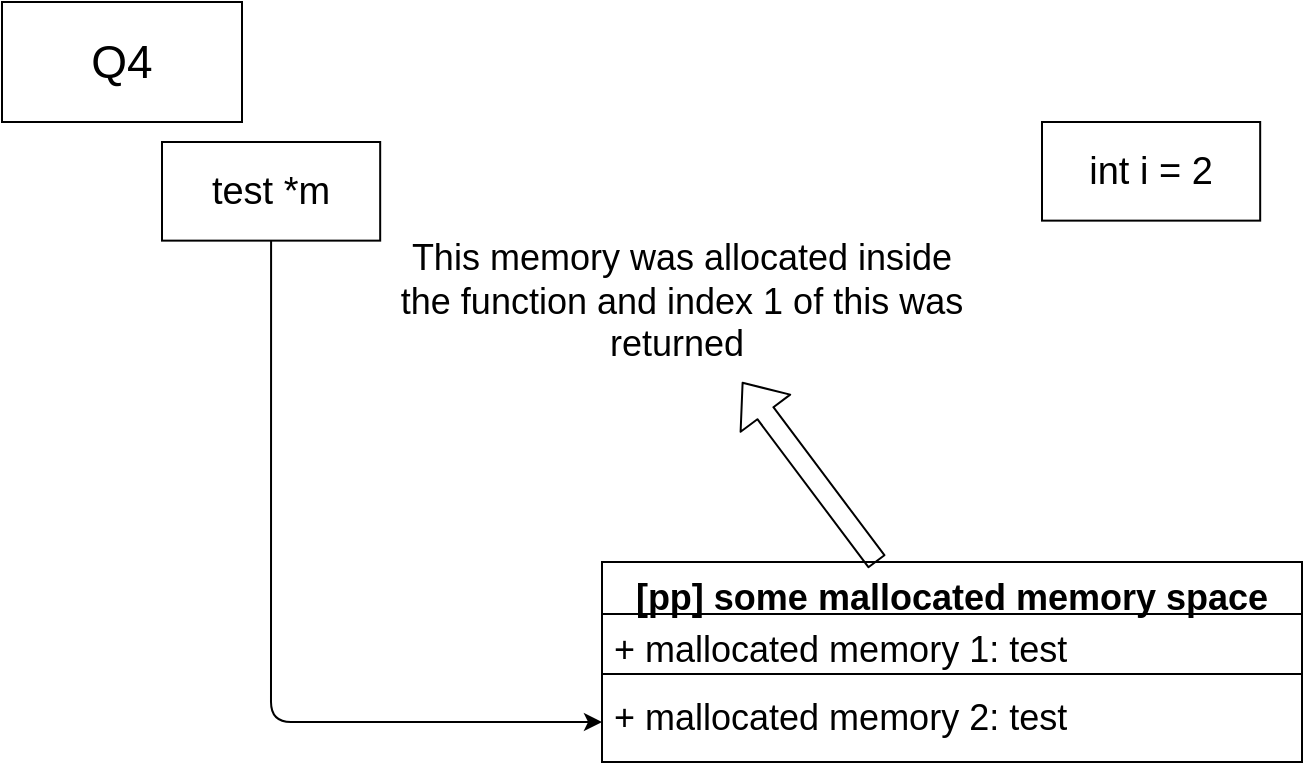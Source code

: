 <mxfile>
    <diagram name="Page-1" id="L8r9Zjeezmi3RW0B7Bdv">
        <mxGraphModel dx="1018" dy="719" grid="1" gridSize="10" guides="1" tooltips="1" connect="1" arrows="1" fold="1" page="1" pageScale="1" pageWidth="850" pageHeight="1100" math="0" shadow="0">
            <root>
                <mxCell id="0"/>
                <mxCell id="1" parent="0"/>
                <mxCell id="__goKBwlj-ygq2IXHNIL-1" value="test *m" style="rounded=0;whiteSpace=wrap;html=1;fontSize=19;" parent="1" vertex="1">
                    <mxGeometry x="120" y="110" width="109.091" height="49.322" as="geometry"/>
                </mxCell>
                <mxCell id="2" value="int i = 2" style="rounded=0;whiteSpace=wrap;html=1;fontSize=19;" parent="1" vertex="1">
                    <mxGeometry x="560" y="100" width="109.091" height="49.322" as="geometry"/>
                </mxCell>
                <mxCell id="3" value="[pp] some mallocated memory space" style="swimlane;fontStyle=1;align=center;verticalAlign=top;childLayout=stackLayout;horizontal=1;startSize=26;horizontalStack=0;resizeParent=1;resizeParentMax=0;resizeLast=0;collapsible=1;marginBottom=0;fontSize=18;" parent="1" vertex="1">
                    <mxGeometry x="340" y="320" width="350" height="100" as="geometry"/>
                </mxCell>
                <mxCell id="4" value="+ mallocated memory 1: test" style="text;strokeColor=none;fillColor=none;align=left;verticalAlign=top;spacingLeft=4;spacingRight=4;overflow=hidden;rotatable=0;points=[[0,0.5],[1,0.5]];portConstraint=eastwest;fontSize=18;" parent="3" vertex="1">
                    <mxGeometry y="26" width="350" height="26" as="geometry"/>
                </mxCell>
                <mxCell id="5" value="" style="line;strokeWidth=1;fillColor=none;align=left;verticalAlign=middle;spacingTop=-1;spacingLeft=3;spacingRight=3;rotatable=0;labelPosition=right;points=[];portConstraint=eastwest;strokeColor=inherit;fontSize=18;" parent="3" vertex="1">
                    <mxGeometry y="52" width="350" height="8" as="geometry"/>
                </mxCell>
                <mxCell id="6" value="+ mallocated memory 2: test" style="text;strokeColor=none;fillColor=none;align=left;verticalAlign=top;spacingLeft=4;spacingRight=4;overflow=hidden;rotatable=0;points=[[0,0.5],[1,0.5]];portConstraint=eastwest;fontSize=18;" parent="3" vertex="1">
                    <mxGeometry y="60" width="350" height="40" as="geometry"/>
                </mxCell>
                <mxCell id="8" value="" style="endArrow=classic;html=1;fontSize=18;entryX=0;entryY=0.5;entryDx=0;entryDy=0;exitX=0.5;exitY=1;exitDx=0;exitDy=0;edgeStyle=orthogonalEdgeStyle;" parent="1" source="__goKBwlj-ygq2IXHNIL-1" target="6" edge="1">
                    <mxGeometry width="50" height="50" relative="1" as="geometry">
                        <mxPoint x="180" y="230" as="sourcePoint"/>
                        <mxPoint x="230" y="180" as="targetPoint"/>
                    </mxGeometry>
                </mxCell>
                <mxCell id="9" value="" style="shape=flexArrow;endArrow=classic;html=1;fontSize=18;" parent="1" source="3" target="10" edge="1">
                    <mxGeometry width="50" height="50" relative="1" as="geometry">
                        <mxPoint x="375" y="290" as="sourcePoint"/>
                        <mxPoint x="425" y="240" as="targetPoint"/>
                    </mxGeometry>
                </mxCell>
                <mxCell id="10" value="This memory was allocated inside the function and index 1 of this was returned&amp;nbsp;" style="text;html=1;strokeColor=none;fillColor=none;align=center;verticalAlign=middle;whiteSpace=wrap;rounded=0;fontSize=18;" parent="1" vertex="1">
                    <mxGeometry x="230" y="150" width="300" height="80" as="geometry"/>
                </mxCell>
                <mxCell id="11" value="&lt;font style=&quot;font-size: 23px;&quot;&gt;Q4&lt;/font&gt;" style="rounded=0;whiteSpace=wrap;html=1;" vertex="1" parent="1">
                    <mxGeometry x="40" y="40" width="120" height="60" as="geometry"/>
                </mxCell>
            </root>
        </mxGraphModel>
    </diagram>
</mxfile>